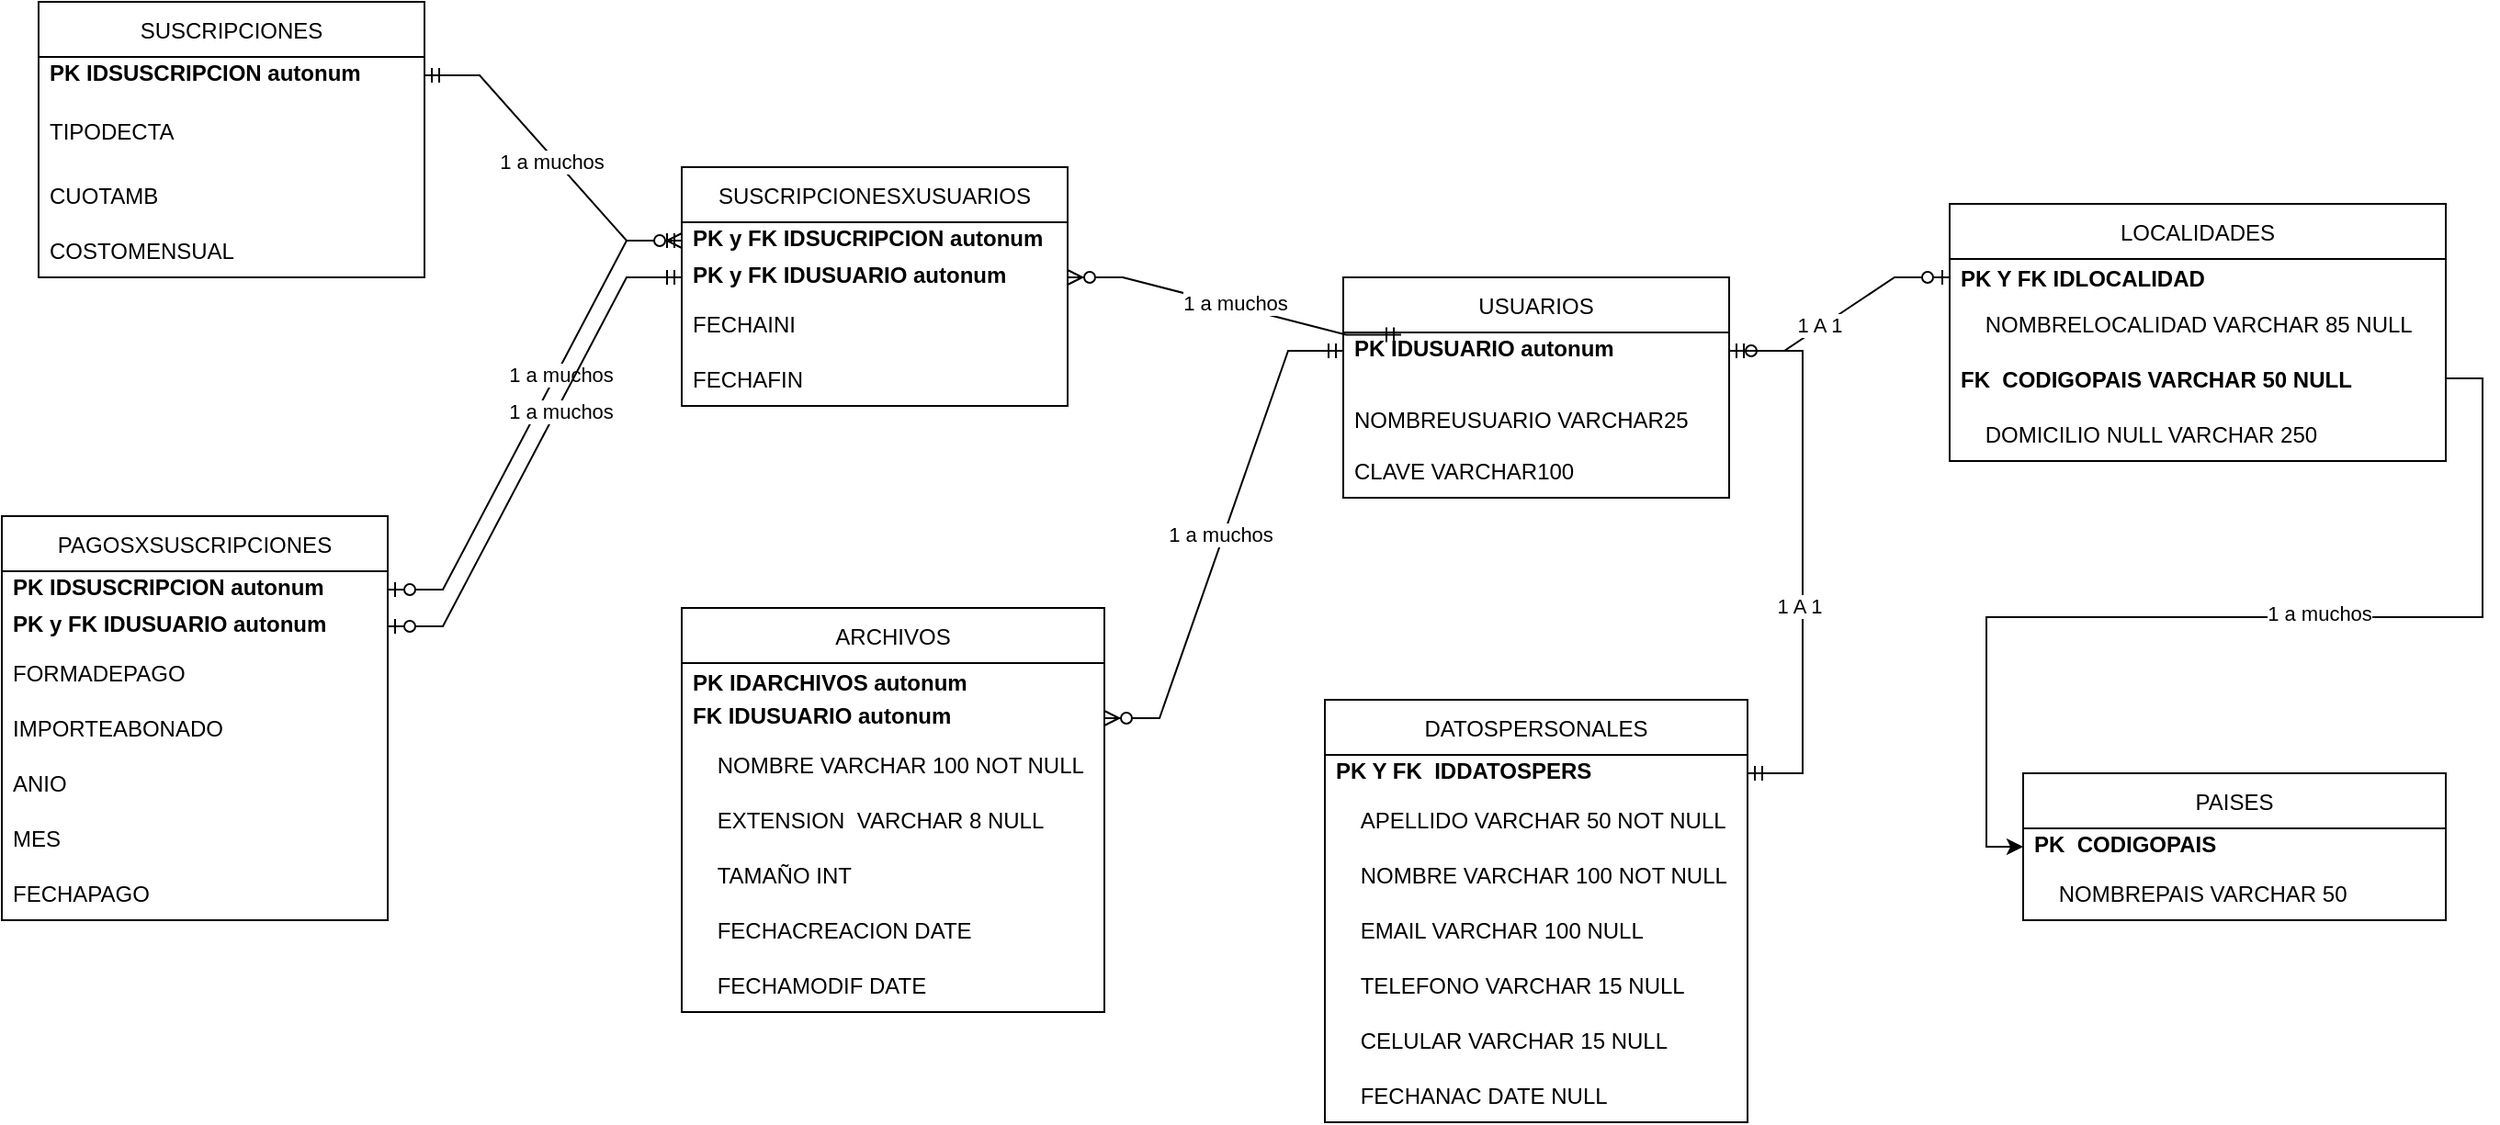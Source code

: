 <mxfile version="17.4.6" type="github">
  <diagram name="Page-1" id="c4acf3e9-155e-7222-9cf6-157b1a14988f">
    <mxGraphModel dx="2228" dy="1663" grid="1" gridSize="10" guides="1" tooltips="1" connect="1" arrows="1" fold="1" page="1" pageScale="1" pageWidth="850" pageHeight="1100" background="none" math="0" shadow="0">
      <root>
        <mxCell id="0" />
        <mxCell id="1" parent="0" />
        <mxCell id="2IleTWmGrQDSyHTpT3a_-10" value="USUARIOS" style="swimlane;fontStyle=0;childLayout=stackLayout;horizontal=1;startSize=30;horizontalStack=0;resizeParent=1;resizeParentMax=0;resizeLast=0;collapsible=1;marginBottom=0;" parent="1" vertex="1">
          <mxGeometry x="410" y="60" width="210" height="120" as="geometry" />
        </mxCell>
        <mxCell id="2IleTWmGrQDSyHTpT3a_-11" value="PK IDUSUARIO autonum&#xa;" style="text;strokeColor=none;fillColor=none;align=left;verticalAlign=middle;spacingLeft=4;spacingRight=4;overflow=hidden;points=[[0,0.5],[1,0.5]];portConstraint=eastwest;rotatable=0;fontStyle=1" parent="2IleTWmGrQDSyHTpT3a_-10" vertex="1">
          <mxGeometry y="30" width="210" height="20" as="geometry" />
        </mxCell>
        <mxCell id="2IleTWmGrQDSyHTpT3a_-12" value="&#xa;NOMBREUSUARIO VARCHAR25" style="text;strokeColor=none;fillColor=none;align=left;verticalAlign=middle;spacingLeft=4;spacingRight=4;overflow=hidden;points=[[0,0.5],[1,0.5]];portConstraint=eastwest;rotatable=0;" parent="2IleTWmGrQDSyHTpT3a_-10" vertex="1">
          <mxGeometry y="50" width="210" height="40" as="geometry" />
        </mxCell>
        <mxCell id="2IleTWmGrQDSyHTpT3a_-13" value="CLAVE VARCHAR100" style="text;strokeColor=none;fillColor=none;align=left;verticalAlign=middle;spacingLeft=4;spacingRight=4;overflow=hidden;points=[[0,0.5],[1,0.5]];portConstraint=eastwest;rotatable=0;" parent="2IleTWmGrQDSyHTpT3a_-10" vertex="1">
          <mxGeometry y="90" width="210" height="30" as="geometry" />
        </mxCell>
        <mxCell id="2IleTWmGrQDSyHTpT3a_-14" value="DATOSPERSONALES" style="swimlane;fontStyle=0;childLayout=stackLayout;horizontal=1;startSize=30;horizontalStack=0;resizeParent=1;resizeParentMax=0;resizeLast=0;collapsible=1;marginBottom=0;" parent="1" vertex="1">
          <mxGeometry x="400" y="290" width="230" height="230" as="geometry" />
        </mxCell>
        <mxCell id="2IleTWmGrQDSyHTpT3a_-15" value="PK Y FK  IDDATOSPERS&#xa;" style="text;strokeColor=none;fillColor=none;align=left;verticalAlign=middle;spacingLeft=4;spacingRight=4;overflow=hidden;points=[[0,0.5],[1,0.5]];portConstraint=eastwest;rotatable=0;fontStyle=1" parent="2IleTWmGrQDSyHTpT3a_-14" vertex="1">
          <mxGeometry y="30" width="230" height="20" as="geometry" />
        </mxCell>
        <mxCell id="2IleTWmGrQDSyHTpT3a_-16" value="    APELLIDO VARCHAR 50 NOT NULL" style="text;strokeColor=none;fillColor=none;align=left;verticalAlign=middle;spacingLeft=4;spacingRight=4;overflow=hidden;points=[[0,0.5],[1,0.5]];portConstraint=eastwest;rotatable=0;" parent="2IleTWmGrQDSyHTpT3a_-14" vertex="1">
          <mxGeometry y="50" width="230" height="30" as="geometry" />
        </mxCell>
        <mxCell id="2IleTWmGrQDSyHTpT3a_-18" value="    NOMBRE VARCHAR 100 NOT NULL" style="text;strokeColor=none;fillColor=none;align=left;verticalAlign=middle;spacingLeft=4;spacingRight=4;overflow=hidden;points=[[0,0.5],[1,0.5]];portConstraint=eastwest;rotatable=0;" parent="2IleTWmGrQDSyHTpT3a_-14" vertex="1">
          <mxGeometry y="80" width="230" height="30" as="geometry" />
        </mxCell>
        <mxCell id="2IleTWmGrQDSyHTpT3a_-17" value="    EMAIL VARCHAR 100 NULL" style="text;strokeColor=none;fillColor=none;align=left;verticalAlign=middle;spacingLeft=4;spacingRight=4;overflow=hidden;points=[[0,0.5],[1,0.5]];portConstraint=eastwest;rotatable=0;" parent="2IleTWmGrQDSyHTpT3a_-14" vertex="1">
          <mxGeometry y="110" width="230" height="30" as="geometry" />
        </mxCell>
        <mxCell id="2IleTWmGrQDSyHTpT3a_-19" value="    TELEFONO VARCHAR 15 NULL" style="text;strokeColor=none;fillColor=none;align=left;verticalAlign=middle;spacingLeft=4;spacingRight=4;overflow=hidden;points=[[0,0.5],[1,0.5]];portConstraint=eastwest;rotatable=0;" parent="2IleTWmGrQDSyHTpT3a_-14" vertex="1">
          <mxGeometry y="140" width="230" height="30" as="geometry" />
        </mxCell>
        <mxCell id="2IleTWmGrQDSyHTpT3a_-20" value="    CELULAR VARCHAR 15 NULL" style="text;strokeColor=none;fillColor=none;align=left;verticalAlign=middle;spacingLeft=4;spacingRight=4;overflow=hidden;points=[[0,0.5],[1,0.5]];portConstraint=eastwest;rotatable=0;" parent="2IleTWmGrQDSyHTpT3a_-14" vertex="1">
          <mxGeometry y="170" width="230" height="30" as="geometry" />
        </mxCell>
        <mxCell id="2IleTWmGrQDSyHTpT3a_-21" value="    FECHANAC DATE NULL" style="text;strokeColor=none;fillColor=none;align=left;verticalAlign=middle;spacingLeft=4;spacingRight=4;overflow=hidden;points=[[0,0.5],[1,0.5]];portConstraint=eastwest;rotatable=0;fontStyle=0" parent="2IleTWmGrQDSyHTpT3a_-14" vertex="1">
          <mxGeometry y="200" width="230" height="30" as="geometry" />
        </mxCell>
        <mxCell id="2IleTWmGrQDSyHTpT3a_-25" value="LOCALIDADES" style="swimlane;fontStyle=0;childLayout=stackLayout;horizontal=1;startSize=30;horizontalStack=0;resizeParent=1;resizeParentMax=0;resizeLast=0;collapsible=1;marginBottom=0;" parent="1" vertex="1">
          <mxGeometry x="740" y="20" width="270" height="140" as="geometry" />
        </mxCell>
        <mxCell id="2IleTWmGrQDSyHTpT3a_-26" value="PK Y FK IDLOCALIDAD" style="text;strokeColor=none;fillColor=none;align=left;verticalAlign=middle;spacingLeft=4;spacingRight=4;overflow=hidden;points=[[0,0.5],[1,0.5]];portConstraint=eastwest;rotatable=0;fontStyle=1" parent="2IleTWmGrQDSyHTpT3a_-25" vertex="1">
          <mxGeometry y="30" width="270" height="20" as="geometry" />
        </mxCell>
        <mxCell id="2IleTWmGrQDSyHTpT3a_-29" value="    NOMBRELOCALIDAD VARCHAR 85 NULL" style="text;strokeColor=none;fillColor=none;align=left;verticalAlign=middle;spacingLeft=4;spacingRight=4;overflow=hidden;points=[[0,0.5],[1,0.5]];portConstraint=eastwest;rotatable=0;" parent="2IleTWmGrQDSyHTpT3a_-25" vertex="1">
          <mxGeometry y="50" width="270" height="30" as="geometry" />
        </mxCell>
        <mxCell id="2IleTWmGrQDSyHTpT3a_-27" value="FK  CODIGOPAIS VARCHAR 50 NULL" style="text;strokeColor=none;fillColor=none;align=left;verticalAlign=middle;spacingLeft=4;spacingRight=4;overflow=hidden;points=[[0,0.5],[1,0.5]];portConstraint=eastwest;rotatable=0;fontStyle=1" parent="2IleTWmGrQDSyHTpT3a_-25" vertex="1">
          <mxGeometry y="80" width="270" height="30" as="geometry" />
        </mxCell>
        <mxCell id="2IleTWmGrQDSyHTpT3a_-34" value="    DOMICILIO NULL VARCHAR 250" style="text;strokeColor=none;fillColor=none;align=left;verticalAlign=middle;spacingLeft=4;spacingRight=4;overflow=hidden;points=[[0,0.5],[1,0.5]];portConstraint=eastwest;rotatable=0;" parent="2IleTWmGrQDSyHTpT3a_-25" vertex="1">
          <mxGeometry y="110" width="270" height="30" as="geometry" />
        </mxCell>
        <mxCell id="2IleTWmGrQDSyHTpT3a_-35" value="PAISES" style="swimlane;fontStyle=0;childLayout=stackLayout;horizontal=1;startSize=30;horizontalStack=0;resizeParent=1;resizeParentMax=0;resizeLast=0;collapsible=1;marginBottom=0;" parent="1" vertex="1">
          <mxGeometry x="780" y="330" width="230" height="80" as="geometry" />
        </mxCell>
        <mxCell id="2IleTWmGrQDSyHTpT3a_-36" value="PK  CODIGOPAIS &#xa;" style="text;strokeColor=none;fillColor=none;align=left;verticalAlign=middle;spacingLeft=4;spacingRight=4;overflow=hidden;points=[[0,0.5],[1,0.5]];portConstraint=eastwest;rotatable=0;fontStyle=1" parent="2IleTWmGrQDSyHTpT3a_-35" vertex="1">
          <mxGeometry y="30" width="230" height="20" as="geometry" />
        </mxCell>
        <mxCell id="2IleTWmGrQDSyHTpT3a_-37" value="    NOMBREPAIS VARCHAR 50" style="text;strokeColor=none;fillColor=none;align=left;verticalAlign=middle;spacingLeft=4;spacingRight=4;overflow=hidden;points=[[0,0.5],[1,0.5]];portConstraint=eastwest;rotatable=0;" parent="2IleTWmGrQDSyHTpT3a_-35" vertex="1">
          <mxGeometry y="50" width="230" height="30" as="geometry" />
        </mxCell>
        <mxCell id="2IleTWmGrQDSyHTpT3a_-47" value="ARCHIVOS" style="swimlane;fontStyle=0;childLayout=stackLayout;horizontal=1;startSize=30;horizontalStack=0;resizeParent=1;resizeParentMax=0;resizeLast=0;collapsible=1;marginBottom=0;" parent="1" vertex="1">
          <mxGeometry x="50" y="240" width="230" height="220" as="geometry" />
        </mxCell>
        <mxCell id="2IleTWmGrQDSyHTpT3a_-48" value="PK IDARCHIVOS autonum" style="text;strokeColor=none;fillColor=none;align=left;verticalAlign=middle;spacingLeft=4;spacingRight=4;overflow=hidden;points=[[0,0.5],[1,0.5]];portConstraint=eastwest;rotatable=0;fontStyle=1" parent="2IleTWmGrQDSyHTpT3a_-47" vertex="1">
          <mxGeometry y="30" width="230" height="20" as="geometry" />
        </mxCell>
        <mxCell id="THswuUgWEzuCoGZG5h8U-19" value="FK IDUSUARIO autonum&#xa;" style="text;strokeColor=none;fillColor=none;align=left;verticalAlign=middle;spacingLeft=4;spacingRight=4;overflow=hidden;points=[[0,0.5],[1,0.5]];portConstraint=eastwest;rotatable=0;fontStyle=1" parent="2IleTWmGrQDSyHTpT3a_-47" vertex="1">
          <mxGeometry y="50" width="230" height="20" as="geometry" />
        </mxCell>
        <mxCell id="2IleTWmGrQDSyHTpT3a_-50" value="    NOMBRE VARCHAR 100 NOT NULL" style="text;strokeColor=none;fillColor=none;align=left;verticalAlign=middle;spacingLeft=4;spacingRight=4;overflow=hidden;points=[[0,0.5],[1,0.5]];portConstraint=eastwest;rotatable=0;" parent="2IleTWmGrQDSyHTpT3a_-47" vertex="1">
          <mxGeometry y="70" width="230" height="30" as="geometry" />
        </mxCell>
        <mxCell id="2IleTWmGrQDSyHTpT3a_-51" value="    EXTENSION  VARCHAR 8 NULL" style="text;strokeColor=none;fillColor=none;align=left;verticalAlign=middle;spacingLeft=4;spacingRight=4;overflow=hidden;points=[[0,0.5],[1,0.5]];portConstraint=eastwest;rotatable=0;" parent="2IleTWmGrQDSyHTpT3a_-47" vertex="1">
          <mxGeometry y="100" width="230" height="30" as="geometry" />
        </mxCell>
        <mxCell id="2IleTWmGrQDSyHTpT3a_-49" value="    TAMAÑO INT" style="text;strokeColor=none;fillColor=none;align=left;verticalAlign=middle;spacingLeft=4;spacingRight=4;overflow=hidden;points=[[0,0.5],[1,0.5]];portConstraint=eastwest;rotatable=0;" parent="2IleTWmGrQDSyHTpT3a_-47" vertex="1">
          <mxGeometry y="130" width="230" height="30" as="geometry" />
        </mxCell>
        <mxCell id="2IleTWmGrQDSyHTpT3a_-53" value="    FECHACREACION DATE" style="text;strokeColor=none;fillColor=none;align=left;verticalAlign=middle;spacingLeft=4;spacingRight=4;overflow=hidden;points=[[0,0.5],[1,0.5]];portConstraint=eastwest;rotatable=0;" parent="2IleTWmGrQDSyHTpT3a_-47" vertex="1">
          <mxGeometry y="160" width="230" height="30" as="geometry" />
        </mxCell>
        <mxCell id="2IleTWmGrQDSyHTpT3a_-52" value="    FECHAMODIF DATE" style="text;strokeColor=none;fillColor=none;align=left;verticalAlign=middle;spacingLeft=4;spacingRight=4;overflow=hidden;points=[[0,0.5],[1,0.5]];portConstraint=eastwest;rotatable=0;fontStyle=0" parent="2IleTWmGrQDSyHTpT3a_-47" vertex="1">
          <mxGeometry y="190" width="230" height="30" as="geometry" />
        </mxCell>
        <mxCell id="2IleTWmGrQDSyHTpT3a_-60" style="edgeStyle=orthogonalEdgeStyle;rounded=0;orthogonalLoop=1;jettySize=auto;html=1;" parent="1" source="2IleTWmGrQDSyHTpT3a_-27" target="2IleTWmGrQDSyHTpT3a_-36" edge="1">
          <mxGeometry relative="1" as="geometry">
            <mxPoint x="560" y="390" as="targetPoint" />
          </mxGeometry>
        </mxCell>
        <mxCell id="THswuUgWEzuCoGZG5h8U-20" value="1 a muchos" style="edgeLabel;html=1;align=center;verticalAlign=middle;resizable=0;points=[];" parent="2IleTWmGrQDSyHTpT3a_-60" vertex="1" connectable="0">
          <mxGeometry x="-0.154" y="-2" relative="1" as="geometry">
            <mxPoint as="offset" />
          </mxGeometry>
        </mxCell>
        <mxCell id="THswuUgWEzuCoGZG5h8U-10" value="" style="edgeStyle=entityRelationEdgeStyle;fontSize=12;html=1;endArrow=ERzeroToOne;startArrow=ERmandOne;rounded=0;" parent="1" source="2IleTWmGrQDSyHTpT3a_-15" target="2IleTWmGrQDSyHTpT3a_-11" edge="1">
          <mxGeometry width="100" height="100" relative="1" as="geometry">
            <mxPoint x="289.54" y="302.18" as="sourcePoint" />
            <mxPoint x="290.0" y="90" as="targetPoint" />
          </mxGeometry>
        </mxCell>
        <mxCell id="THswuUgWEzuCoGZG5h8U-14" value="1 A 1" style="edgeLabel;html=1;align=center;verticalAlign=middle;resizable=0;points=[];" parent="THswuUgWEzuCoGZG5h8U-10" vertex="1" connectable="0">
          <mxGeometry x="-0.19" y="2" relative="1" as="geometry">
            <mxPoint as="offset" />
          </mxGeometry>
        </mxCell>
        <mxCell id="THswuUgWEzuCoGZG5h8U-16" value="" style="edgeStyle=entityRelationEdgeStyle;fontSize=12;html=1;endArrow=ERzeroToOne;startArrow=ERmandOne;rounded=0;" parent="1" source="2IleTWmGrQDSyHTpT3a_-11" target="2IleTWmGrQDSyHTpT3a_-26" edge="1">
          <mxGeometry width="100" height="100" relative="1" as="geometry">
            <mxPoint x="680" y="130" as="sourcePoint" />
            <mxPoint x="560.0" y="140" as="targetPoint" />
          </mxGeometry>
        </mxCell>
        <mxCell id="THswuUgWEzuCoGZG5h8U-17" value="1 A 1" style="edgeLabel;html=1;align=center;verticalAlign=middle;resizable=0;points=[];" parent="THswuUgWEzuCoGZG5h8U-16" vertex="1" connectable="0">
          <mxGeometry x="-0.19" y="2" relative="1" as="geometry">
            <mxPoint as="offset" />
          </mxGeometry>
        </mxCell>
        <mxCell id="4L83d-oEXFqkPp0VzkwF-1" value="SUSCRIPCIONES" style="swimlane;fontStyle=0;childLayout=stackLayout;horizontal=1;startSize=30;horizontalStack=0;resizeParent=1;resizeParentMax=0;resizeLast=0;collapsible=1;marginBottom=0;" vertex="1" parent="1">
          <mxGeometry x="-300" y="-90" width="210" height="150" as="geometry" />
        </mxCell>
        <mxCell id="4L83d-oEXFqkPp0VzkwF-2" value="PK IDSUSCRIPCION autonum&#xa;" style="text;strokeColor=none;fillColor=none;align=left;verticalAlign=middle;spacingLeft=4;spacingRight=4;overflow=hidden;points=[[0,0.5],[1,0.5]];portConstraint=eastwest;rotatable=0;fontStyle=1" vertex="1" parent="4L83d-oEXFqkPp0VzkwF-1">
          <mxGeometry y="30" width="210" height="20" as="geometry" />
        </mxCell>
        <mxCell id="4L83d-oEXFqkPp0VzkwF-3" value="TIPODECTA" style="text;strokeColor=none;fillColor=none;align=left;verticalAlign=middle;spacingLeft=4;spacingRight=4;overflow=hidden;points=[[0,0.5],[1,0.5]];portConstraint=eastwest;rotatable=0;" vertex="1" parent="4L83d-oEXFqkPp0VzkwF-1">
          <mxGeometry y="50" width="210" height="40" as="geometry" />
        </mxCell>
        <mxCell id="4L83d-oEXFqkPp0VzkwF-5" value="CUOTAMB" style="text;strokeColor=none;fillColor=none;align=left;verticalAlign=middle;spacingLeft=4;spacingRight=4;overflow=hidden;points=[[0,0.5],[1,0.5]];portConstraint=eastwest;rotatable=0;" vertex="1" parent="4L83d-oEXFqkPp0VzkwF-1">
          <mxGeometry y="90" width="210" height="30" as="geometry" />
        </mxCell>
        <mxCell id="4L83d-oEXFqkPp0VzkwF-4" value="COSTOMENSUAL" style="text;strokeColor=none;fillColor=none;align=left;verticalAlign=middle;spacingLeft=4;spacingRight=4;overflow=hidden;points=[[0,0.5],[1,0.5]];portConstraint=eastwest;rotatable=0;" vertex="1" parent="4L83d-oEXFqkPp0VzkwF-1">
          <mxGeometry y="120" width="210" height="30" as="geometry" />
        </mxCell>
        <mxCell id="4L83d-oEXFqkPp0VzkwF-9" value="" style="edgeStyle=entityRelationEdgeStyle;fontSize=12;html=1;endArrow=ERzeroToMany;startArrow=ERmandOne;rounded=0;" edge="1" parent="1" source="2IleTWmGrQDSyHTpT3a_-11" target="THswuUgWEzuCoGZG5h8U-19">
          <mxGeometry width="100" height="100" relative="1" as="geometry">
            <mxPoint x="390" y="100" as="sourcePoint" />
            <mxPoint x="310" y="231.6" as="targetPoint" />
          </mxGeometry>
        </mxCell>
        <mxCell id="4L83d-oEXFqkPp0VzkwF-10" value="1 a muchos" style="edgeLabel;html=1;align=center;verticalAlign=middle;resizable=0;points=[];" vertex="1" connectable="0" parent="4L83d-oEXFqkPp0VzkwF-9">
          <mxGeometry x="0.005" y="-2" relative="1" as="geometry">
            <mxPoint as="offset" />
          </mxGeometry>
        </mxCell>
        <mxCell id="4L83d-oEXFqkPp0VzkwF-15" value="PAGOSXSUSCRIPCIONES" style="swimlane;fontStyle=0;childLayout=stackLayout;horizontal=1;startSize=30;horizontalStack=0;resizeParent=1;resizeParentMax=0;resizeLast=0;collapsible=1;marginBottom=0;" vertex="1" parent="1">
          <mxGeometry x="-320" y="190" width="210" height="220" as="geometry" />
        </mxCell>
        <mxCell id="4L83d-oEXFqkPp0VzkwF-16" value="PK IDSUSCRIPCION autonum&#xa;" style="text;strokeColor=none;fillColor=none;align=left;verticalAlign=middle;spacingLeft=4;spacingRight=4;overflow=hidden;points=[[0,0.5],[1,0.5]];portConstraint=eastwest;rotatable=0;fontStyle=1" vertex="1" parent="4L83d-oEXFqkPp0VzkwF-15">
          <mxGeometry y="30" width="210" height="20" as="geometry" />
        </mxCell>
        <mxCell id="4L83d-oEXFqkPp0VzkwF-40" value="PK y FK IDUSUARIO autonum&#xa;" style="text;strokeColor=none;fillColor=none;align=left;verticalAlign=middle;spacingLeft=4;spacingRight=4;overflow=hidden;points=[[0,0.5],[1,0.5]];portConstraint=eastwest;rotatable=0;fontStyle=1" vertex="1" parent="4L83d-oEXFqkPp0VzkwF-15">
          <mxGeometry y="50" width="210" height="20" as="geometry" />
        </mxCell>
        <mxCell id="4L83d-oEXFqkPp0VzkwF-19" value="FORMADEPAGO" style="text;strokeColor=none;fillColor=none;align=left;verticalAlign=middle;spacingLeft=4;spacingRight=4;overflow=hidden;points=[[0,0.5],[1,0.5]];portConstraint=eastwest;rotatable=0;" vertex="1" parent="4L83d-oEXFqkPp0VzkwF-15">
          <mxGeometry y="70" width="210" height="30" as="geometry" />
        </mxCell>
        <mxCell id="4L83d-oEXFqkPp0VzkwF-20" value="IMPORTEABONADO" style="text;strokeColor=none;fillColor=none;align=left;verticalAlign=middle;spacingLeft=4;spacingRight=4;overflow=hidden;points=[[0,0.5],[1,0.5]];portConstraint=eastwest;rotatable=0;" vertex="1" parent="4L83d-oEXFqkPp0VzkwF-15">
          <mxGeometry y="100" width="210" height="30" as="geometry" />
        </mxCell>
        <mxCell id="4L83d-oEXFqkPp0VzkwF-39" value="ANIO" style="text;strokeColor=none;fillColor=none;align=left;verticalAlign=middle;spacingLeft=4;spacingRight=4;overflow=hidden;points=[[0,0.5],[1,0.5]];portConstraint=eastwest;rotatable=0;" vertex="1" parent="4L83d-oEXFqkPp0VzkwF-15">
          <mxGeometry y="130" width="210" height="30" as="geometry" />
        </mxCell>
        <mxCell id="4L83d-oEXFqkPp0VzkwF-38" value="MES" style="text;strokeColor=none;fillColor=none;align=left;verticalAlign=middle;spacingLeft=4;spacingRight=4;overflow=hidden;points=[[0,0.5],[1,0.5]];portConstraint=eastwest;rotatable=0;" vertex="1" parent="4L83d-oEXFqkPp0VzkwF-15">
          <mxGeometry y="160" width="210" height="30" as="geometry" />
        </mxCell>
        <mxCell id="4L83d-oEXFqkPp0VzkwF-23" value="FECHAPAGO" style="text;strokeColor=none;fillColor=none;align=left;verticalAlign=middle;spacingLeft=4;spacingRight=4;overflow=hidden;points=[[0,0.5],[1,0.5]];portConstraint=eastwest;rotatable=0;" vertex="1" parent="4L83d-oEXFqkPp0VzkwF-15">
          <mxGeometry y="190" width="210" height="30" as="geometry" />
        </mxCell>
        <mxCell id="4L83d-oEXFqkPp0VzkwF-24" value="" style="edgeStyle=entityRelationEdgeStyle;fontSize=12;html=1;endArrow=ERzeroToOne;startArrow=ERmandOne;rounded=0;" edge="1" parent="1" source="4L83d-oEXFqkPp0VzkwF-27" target="4L83d-oEXFqkPp0VzkwF-16">
          <mxGeometry width="100" height="100" relative="1" as="geometry">
            <mxPoint x="180" y="-180" as="sourcePoint" />
            <mxPoint x="300" y="-220" as="targetPoint" />
          </mxGeometry>
        </mxCell>
        <mxCell id="4L83d-oEXFqkPp0VzkwF-25" value="1 a muchos" style="edgeLabel;html=1;align=center;verticalAlign=middle;resizable=0;points=[];" vertex="1" connectable="0" parent="4L83d-oEXFqkPp0VzkwF-24">
          <mxGeometry x="-0.19" y="2" relative="1" as="geometry">
            <mxPoint as="offset" />
          </mxGeometry>
        </mxCell>
        <mxCell id="4L83d-oEXFqkPp0VzkwF-26" value="SUSCRIPCIONESXUSUARIOS" style="swimlane;fontStyle=0;childLayout=stackLayout;horizontal=1;startSize=30;horizontalStack=0;resizeParent=1;resizeParentMax=0;resizeLast=0;collapsible=1;marginBottom=0;" vertex="1" parent="1">
          <mxGeometry x="50" width="210" height="130" as="geometry" />
        </mxCell>
        <mxCell id="4L83d-oEXFqkPp0VzkwF-27" value="PK y FK IDSUCRIPCION autonum&#xa;" style="text;strokeColor=none;fillColor=none;align=left;verticalAlign=middle;spacingLeft=4;spacingRight=4;overflow=hidden;points=[[0,0.5],[1,0.5]];portConstraint=eastwest;rotatable=0;fontStyle=1" vertex="1" parent="4L83d-oEXFqkPp0VzkwF-26">
          <mxGeometry y="30" width="210" height="20" as="geometry" />
        </mxCell>
        <mxCell id="4L83d-oEXFqkPp0VzkwF-33" value="PK y FK IDUSUARIO autonum&#xa;" style="text;strokeColor=none;fillColor=none;align=left;verticalAlign=middle;spacingLeft=4;spacingRight=4;overflow=hidden;points=[[0,0.5],[1,0.5]];portConstraint=eastwest;rotatable=0;fontStyle=1" vertex="1" parent="4L83d-oEXFqkPp0VzkwF-26">
          <mxGeometry y="50" width="210" height="20" as="geometry" />
        </mxCell>
        <mxCell id="4L83d-oEXFqkPp0VzkwF-6" value="FECHAINI" style="text;strokeColor=none;fillColor=none;align=left;verticalAlign=middle;spacingLeft=4;spacingRight=4;overflow=hidden;points=[[0,0.5],[1,0.5]];portConstraint=eastwest;rotatable=0;" vertex="1" parent="4L83d-oEXFqkPp0VzkwF-26">
          <mxGeometry y="70" width="210" height="30" as="geometry" />
        </mxCell>
        <mxCell id="4L83d-oEXFqkPp0VzkwF-7" value="FECHAFIN" style="text;strokeColor=none;fillColor=none;align=left;verticalAlign=middle;spacingLeft=4;spacingRight=4;overflow=hidden;points=[[0,0.5],[1,0.5]];portConstraint=eastwest;rotatable=0;" vertex="1" parent="4L83d-oEXFqkPp0VzkwF-26">
          <mxGeometry y="100" width="210" height="30" as="geometry" />
        </mxCell>
        <mxCell id="4L83d-oEXFqkPp0VzkwF-34" value="" style="edgeStyle=entityRelationEdgeStyle;fontSize=12;html=1;endArrow=ERzeroToMany;startArrow=ERmandOne;rounded=0;exitX=0.15;exitY=0.063;exitDx=0;exitDy=0;exitPerimeter=0;" edge="1" parent="1" source="2IleTWmGrQDSyHTpT3a_-11" target="4L83d-oEXFqkPp0VzkwF-33">
          <mxGeometry width="100" height="100" relative="1" as="geometry">
            <mxPoint x="420" y="110" as="sourcePoint" />
            <mxPoint x="290" y="310" as="targetPoint" />
          </mxGeometry>
        </mxCell>
        <mxCell id="4L83d-oEXFqkPp0VzkwF-35" value="1 a muchos" style="edgeLabel;html=1;align=center;verticalAlign=middle;resizable=0;points=[];" vertex="1" connectable="0" parent="4L83d-oEXFqkPp0VzkwF-34">
          <mxGeometry x="0.005" y="-2" relative="1" as="geometry">
            <mxPoint as="offset" />
          </mxGeometry>
        </mxCell>
        <mxCell id="4L83d-oEXFqkPp0VzkwF-36" value="" style="edgeStyle=entityRelationEdgeStyle;fontSize=12;html=1;endArrow=ERzeroToMany;startArrow=ERmandOne;rounded=0;" edge="1" parent="1" source="4L83d-oEXFqkPp0VzkwF-2" target="4L83d-oEXFqkPp0VzkwF-27">
          <mxGeometry width="100" height="100" relative="1" as="geometry">
            <mxPoint x="451.5" y="101.26" as="sourcePoint" />
            <mxPoint x="310" y="70" as="targetPoint" />
          </mxGeometry>
        </mxCell>
        <mxCell id="4L83d-oEXFqkPp0VzkwF-37" value="1 a muchos" style="edgeLabel;html=1;align=center;verticalAlign=middle;resizable=0;points=[];" vertex="1" connectable="0" parent="4L83d-oEXFqkPp0VzkwF-36">
          <mxGeometry x="0.005" y="-2" relative="1" as="geometry">
            <mxPoint as="offset" />
          </mxGeometry>
        </mxCell>
        <mxCell id="4L83d-oEXFqkPp0VzkwF-41" value="" style="edgeStyle=entityRelationEdgeStyle;fontSize=12;html=1;endArrow=ERzeroToOne;startArrow=ERmandOne;rounded=0;" edge="1" parent="1" source="4L83d-oEXFqkPp0VzkwF-33" target="4L83d-oEXFqkPp0VzkwF-40">
          <mxGeometry width="100" height="100" relative="1" as="geometry">
            <mxPoint x="60" y="50" as="sourcePoint" />
            <mxPoint x="-100" y="240" as="targetPoint" />
          </mxGeometry>
        </mxCell>
        <mxCell id="4L83d-oEXFqkPp0VzkwF-42" value="1 a muchos" style="edgeLabel;html=1;align=center;verticalAlign=middle;resizable=0;points=[];" vertex="1" connectable="0" parent="4L83d-oEXFqkPp0VzkwF-41">
          <mxGeometry x="-0.19" y="2" relative="1" as="geometry">
            <mxPoint as="offset" />
          </mxGeometry>
        </mxCell>
      </root>
    </mxGraphModel>
  </diagram>
</mxfile>
